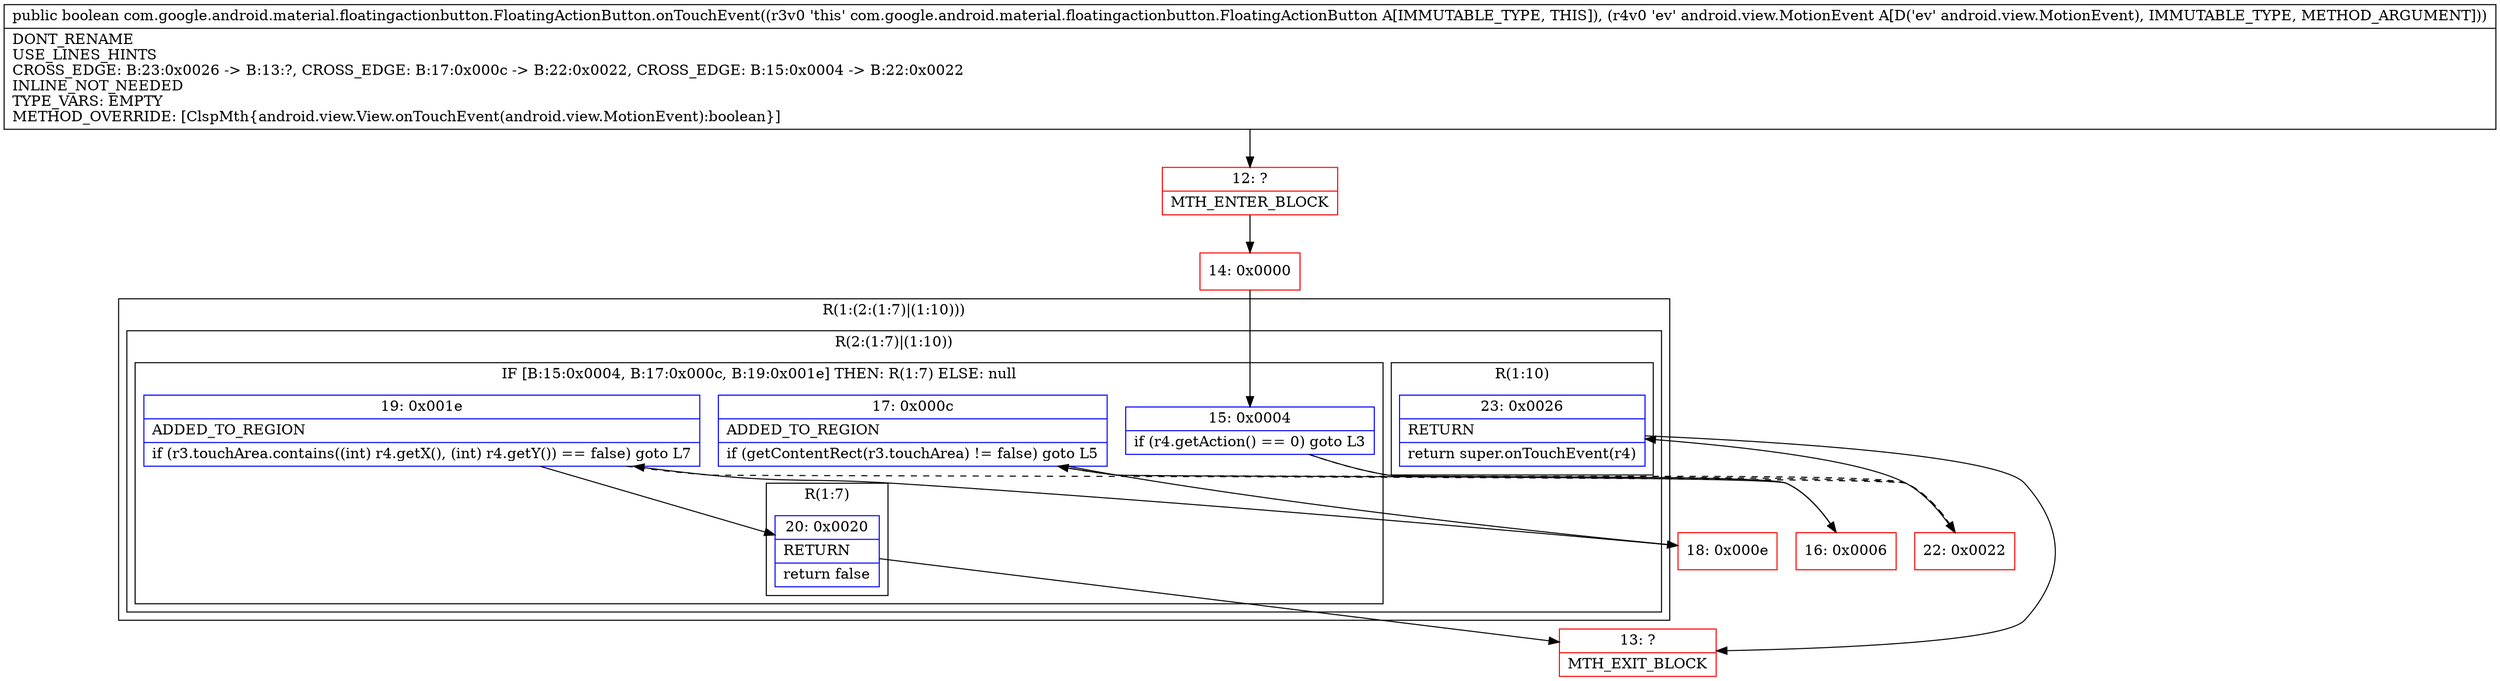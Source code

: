 digraph "CFG forcom.google.android.material.floatingactionbutton.FloatingActionButton.onTouchEvent(Landroid\/view\/MotionEvent;)Z" {
subgraph cluster_Region_1642126012 {
label = "R(1:(2:(1:7)|(1:10)))";
node [shape=record,color=blue];
subgraph cluster_Region_313444691 {
label = "R(2:(1:7)|(1:10))";
node [shape=record,color=blue];
subgraph cluster_IfRegion_1668383584 {
label = "IF [B:15:0x0004, B:17:0x000c, B:19:0x001e] THEN: R(1:7) ELSE: null";
node [shape=record,color=blue];
Node_15 [shape=record,label="{15\:\ 0x0004|if (r4.getAction() == 0) goto L3\l}"];
Node_17 [shape=record,label="{17\:\ 0x000c|ADDED_TO_REGION\l|if (getContentRect(r3.touchArea) != false) goto L5\l}"];
Node_19 [shape=record,label="{19\:\ 0x001e|ADDED_TO_REGION\l|if (r3.touchArea.contains((int) r4.getX(), (int) r4.getY()) == false) goto L7\l}"];
subgraph cluster_Region_1472806963 {
label = "R(1:7)";
node [shape=record,color=blue];
Node_20 [shape=record,label="{20\:\ 0x0020|RETURN\l|return false\l}"];
}
}
subgraph cluster_Region_807097676 {
label = "R(1:10)";
node [shape=record,color=blue];
Node_23 [shape=record,label="{23\:\ 0x0026|RETURN\l|return super.onTouchEvent(r4)\l}"];
}
}
}
Node_12 [shape=record,color=red,label="{12\:\ ?|MTH_ENTER_BLOCK\l}"];
Node_14 [shape=record,color=red,label="{14\:\ 0x0000}"];
Node_16 [shape=record,color=red,label="{16\:\ 0x0006}"];
Node_18 [shape=record,color=red,label="{18\:\ 0x000e}"];
Node_13 [shape=record,color=red,label="{13\:\ ?|MTH_EXIT_BLOCK\l}"];
Node_22 [shape=record,color=red,label="{22\:\ 0x0022}"];
MethodNode[shape=record,label="{public boolean com.google.android.material.floatingactionbutton.FloatingActionButton.onTouchEvent((r3v0 'this' com.google.android.material.floatingactionbutton.FloatingActionButton A[IMMUTABLE_TYPE, THIS]), (r4v0 'ev' android.view.MotionEvent A[D('ev' android.view.MotionEvent), IMMUTABLE_TYPE, METHOD_ARGUMENT]))  | DONT_RENAME\lUSE_LINES_HINTS\lCROSS_EDGE: B:23:0x0026 \-\> B:13:?, CROSS_EDGE: B:17:0x000c \-\> B:22:0x0022, CROSS_EDGE: B:15:0x0004 \-\> B:22:0x0022\lINLINE_NOT_NEEDED\lTYPE_VARS: EMPTY\lMETHOD_OVERRIDE: [ClspMth\{android.view.View.onTouchEvent(android.view.MotionEvent):boolean\}]\l}"];
MethodNode -> Node_12;Node_15 -> Node_16;
Node_15 -> Node_22[style=dashed];
Node_17 -> Node_18;
Node_17 -> Node_22[style=dashed];
Node_19 -> Node_20;
Node_19 -> Node_22[style=dashed];
Node_20 -> Node_13;
Node_23 -> Node_13;
Node_12 -> Node_14;
Node_14 -> Node_15;
Node_16 -> Node_17;
Node_18 -> Node_19;
Node_22 -> Node_23;
}

